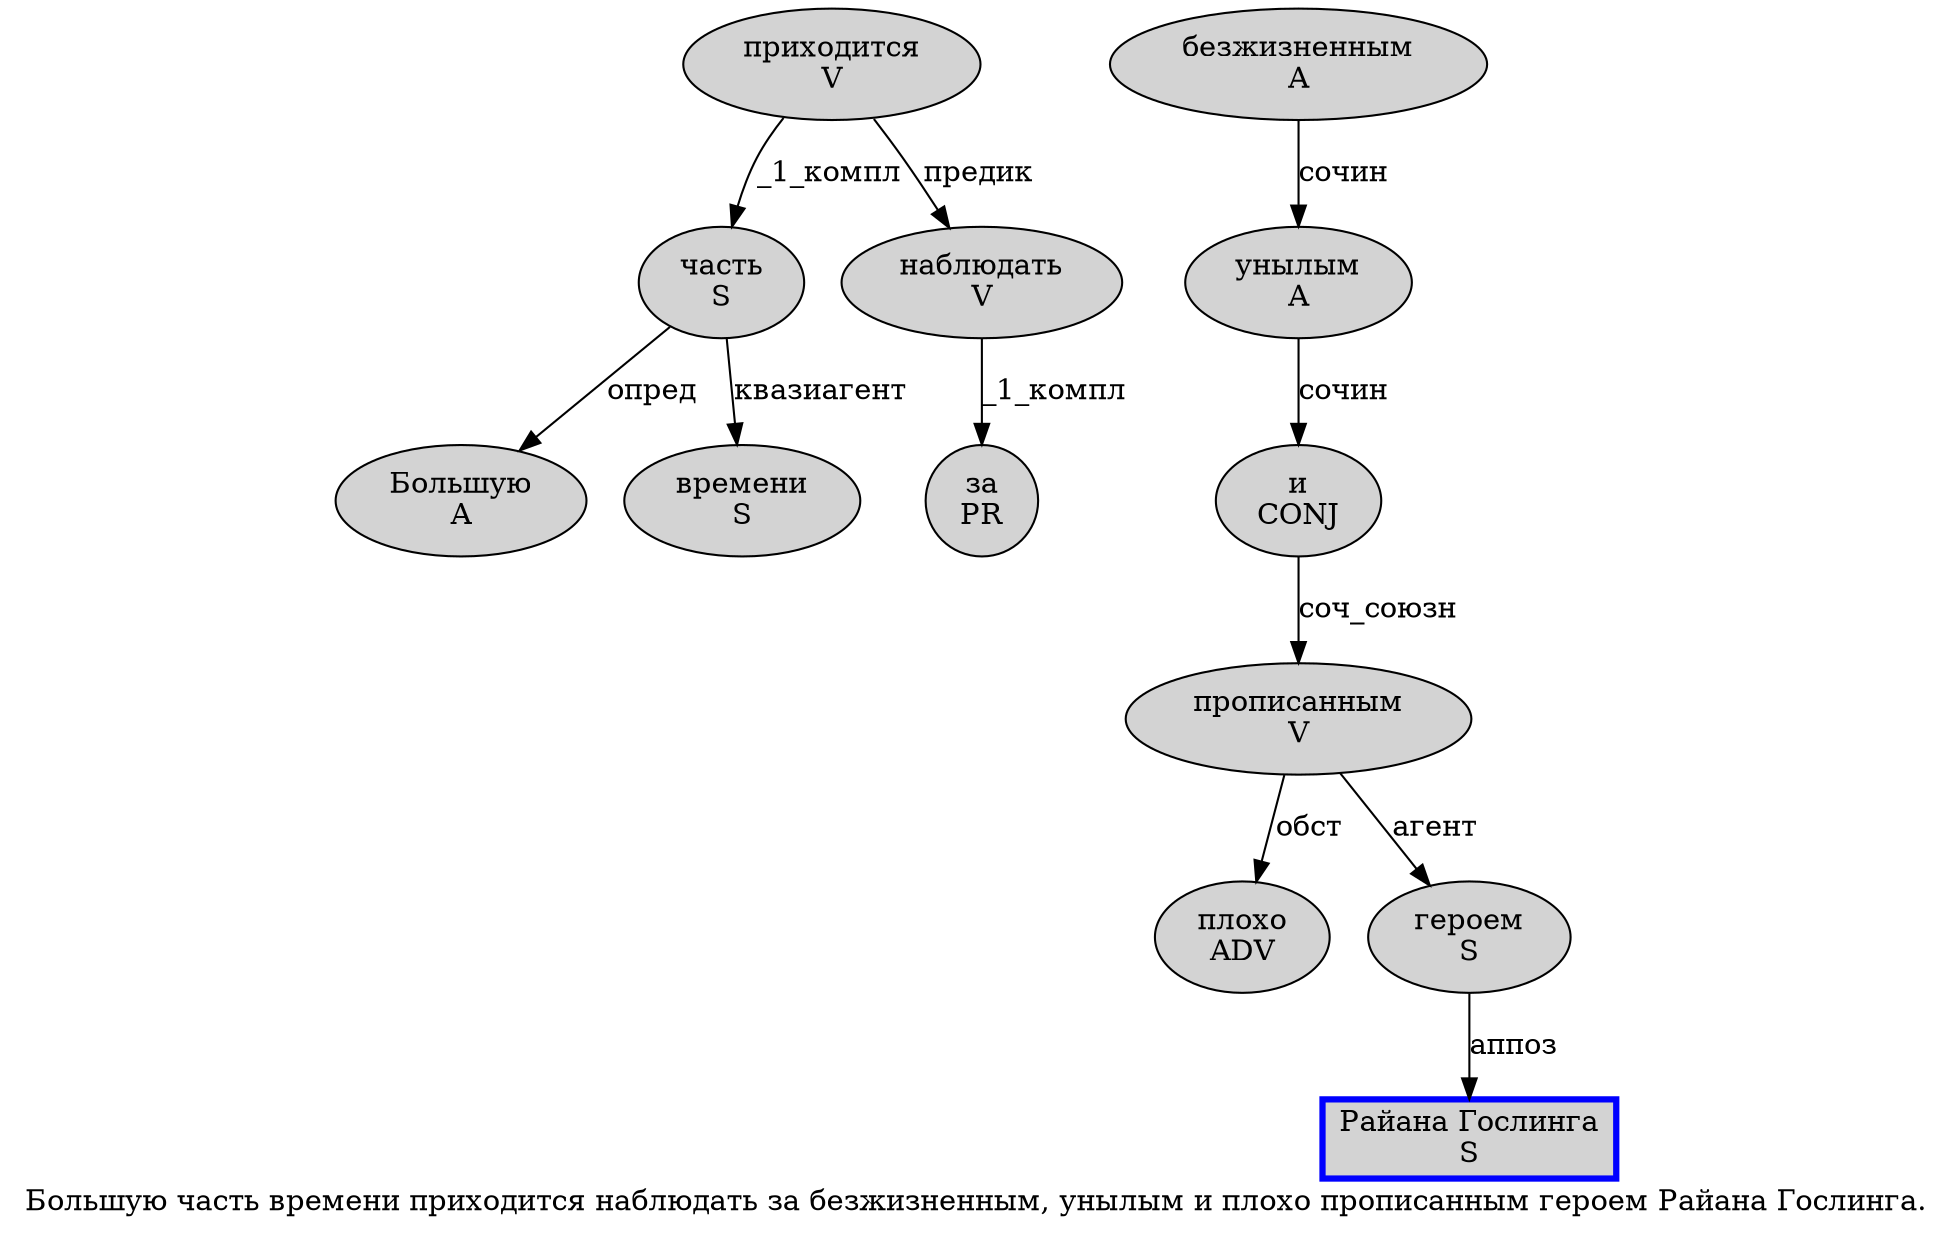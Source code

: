 digraph SENTENCE_2705 {
	graph [label="Большую часть времени приходится наблюдать за безжизненным, унылым и плохо прописанным героем Райана Гослинга."]
	node [style=filled]
		0 [label="Большую
A" color="" fillcolor=lightgray penwidth=1 shape=ellipse]
		1 [label="часть
S" color="" fillcolor=lightgray penwidth=1 shape=ellipse]
		2 [label="времени
S" color="" fillcolor=lightgray penwidth=1 shape=ellipse]
		3 [label="приходится
V" color="" fillcolor=lightgray penwidth=1 shape=ellipse]
		4 [label="наблюдать
V" color="" fillcolor=lightgray penwidth=1 shape=ellipse]
		5 [label="за
PR" color="" fillcolor=lightgray penwidth=1 shape=ellipse]
		6 [label="безжизненным
A" color="" fillcolor=lightgray penwidth=1 shape=ellipse]
		8 [label="унылым
A" color="" fillcolor=lightgray penwidth=1 shape=ellipse]
		9 [label="и
CONJ" color="" fillcolor=lightgray penwidth=1 shape=ellipse]
		10 [label="плохо
ADV" color="" fillcolor=lightgray penwidth=1 shape=ellipse]
		11 [label="прописанным
V" color="" fillcolor=lightgray penwidth=1 shape=ellipse]
		12 [label="героем
S" color="" fillcolor=lightgray penwidth=1 shape=ellipse]
		13 [label="Райана Гослинга
S" color=blue fillcolor=lightgray penwidth=3 shape=box]
			1 -> 0 [label="опред"]
			1 -> 2 [label="квазиагент"]
			8 -> 9 [label="сочин"]
			6 -> 8 [label="сочин"]
			11 -> 10 [label="обст"]
			11 -> 12 [label="агент"]
			3 -> 1 [label="_1_компл"]
			3 -> 4 [label="предик"]
			12 -> 13 [label="аппоз"]
			9 -> 11 [label="соч_союзн"]
			4 -> 5 [label="_1_компл"]
}